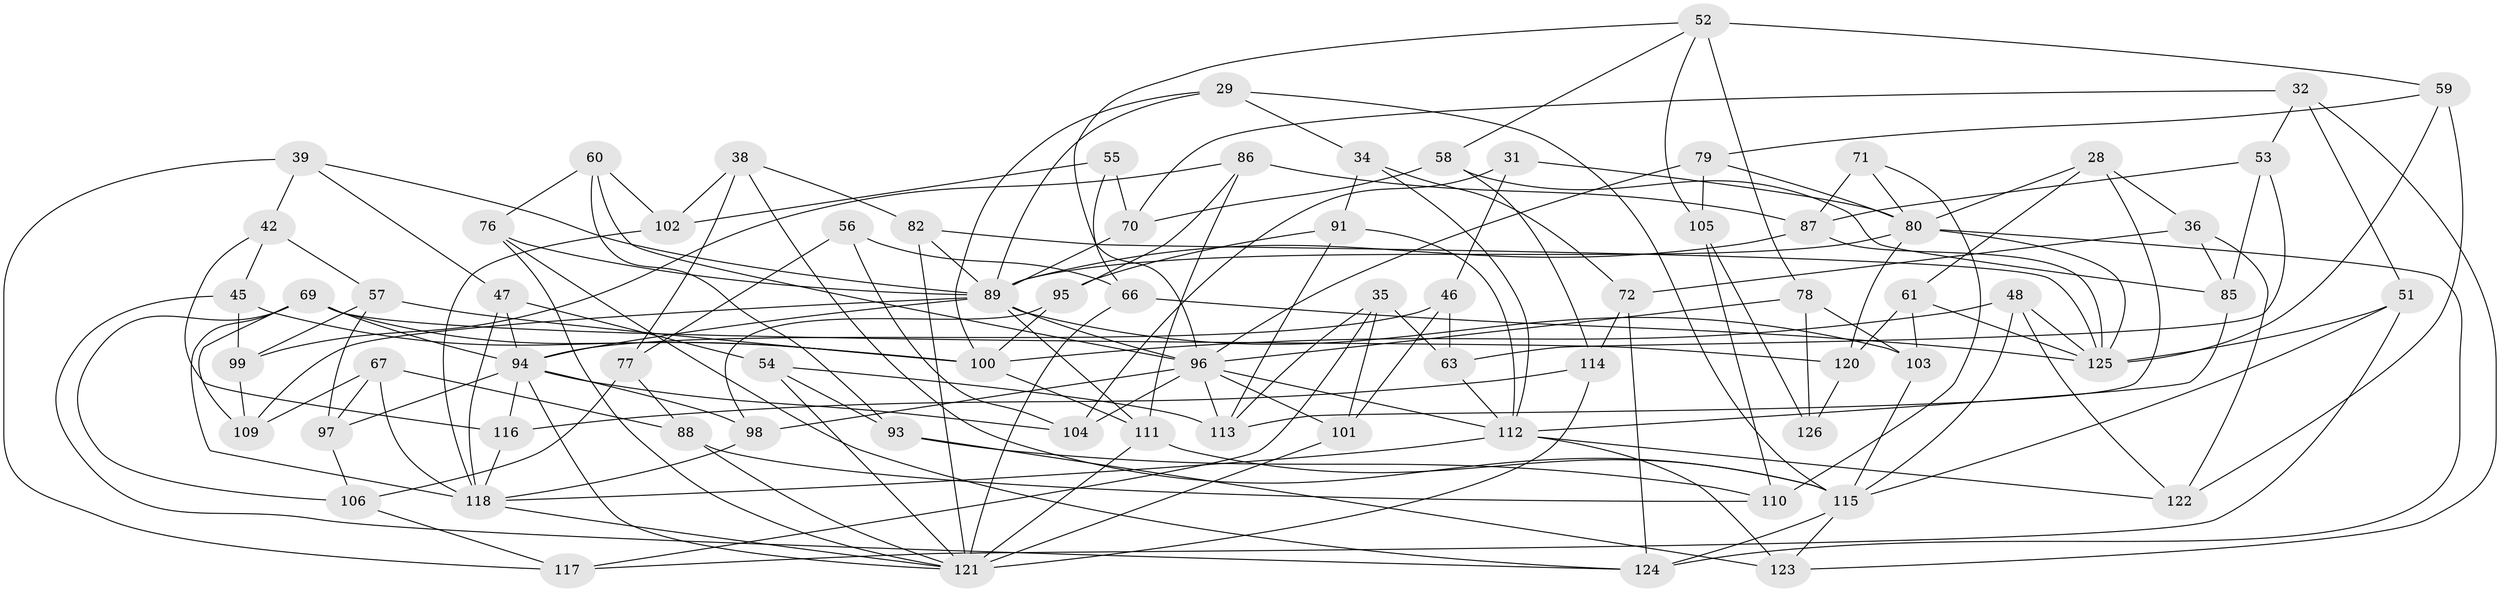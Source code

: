 // original degree distribution, {4: 1.0}
// Generated by graph-tools (version 1.1) at 2025/03/03/04/25 22:03:32]
// undirected, 75 vertices, 175 edges
graph export_dot {
graph [start="1"]
  node [color=gray90,style=filled];
  28;
  29;
  31;
  32;
  34;
  35;
  36;
  38;
  39;
  42;
  45;
  46;
  47;
  48 [super="+3"];
  51;
  52 [super="+11"];
  53;
  54;
  55;
  56;
  57;
  58;
  59 [super="+27"];
  60;
  61 [super="+40"];
  63;
  66 [super="+33"];
  67;
  69 [super="+65"];
  70;
  71;
  72;
  76;
  77;
  78 [super="+37"];
  79 [super="+24"];
  80 [super="+2+10"];
  82;
  85;
  86;
  87 [super="+49"];
  88;
  89 [super="+16+64"];
  91;
  93;
  94 [super="+41+74"];
  95;
  96 [super="+8+75+26"];
  97;
  98;
  99;
  100 [super="+43+19"];
  101;
  102;
  103 [super="+30"];
  104 [super="+92"];
  105;
  106;
  109 [super="+108"];
  110;
  111 [super="+107+62"];
  112 [super="+23+81"];
  113 [super="+83"];
  114;
  115 [super="+73"];
  116;
  117;
  118 [super="+12+20"];
  120 [super="+21"];
  121 [super="+68+90"];
  122 [super="+44"];
  123;
  124 [super="+119"];
  125 [super="+6+50"];
  126;
  28 -- 113;
  28 -- 36;
  28 -- 61;
  28 -- 80;
  29 -- 34;
  29 -- 100;
  29 -- 115;
  29 -- 89;
  31 -- 104 [weight=2];
  31 -- 46;
  31 -- 80;
  32 -- 123;
  32 -- 53;
  32 -- 51;
  32 -- 70;
  34 -- 72;
  34 -- 91;
  34 -- 112;
  35 -- 101;
  35 -- 63;
  35 -- 117;
  35 -- 113;
  36 -- 72;
  36 -- 85;
  36 -- 122;
  38 -- 77;
  38 -- 82;
  38 -- 102;
  38 -- 115;
  39 -- 117;
  39 -- 42;
  39 -- 47;
  39 -- 89;
  42 -- 45;
  42 -- 57;
  42 -- 116;
  45 -- 124;
  45 -- 99;
  45 -- 100;
  46 -- 101;
  46 -- 63;
  46 -- 94;
  47 -- 118;
  47 -- 54;
  47 -- 94;
  48 -- 100 [weight=2];
  48 -- 122 [weight=2];
  48 -- 125;
  48 -- 115;
  51 -- 117;
  51 -- 115;
  51 -- 125;
  52 -- 78 [weight=2];
  52 -- 58;
  52 -- 105;
  52 -- 59;
  52 -- 96;
  53 -- 85;
  53 -- 63;
  53 -- 87;
  54 -- 93;
  54 -- 113;
  54 -- 121;
  55 -- 102;
  55 -- 66 [weight=2];
  55 -- 70;
  56 -- 104 [weight=2];
  56 -- 77;
  56 -- 66;
  57 -- 97;
  57 -- 99;
  57 -- 100;
  58 -- 85;
  58 -- 70;
  58 -- 114;
  59 -- 79 [weight=2];
  59 -- 122 [weight=2];
  59 -- 125;
  60 -- 96;
  60 -- 93;
  60 -- 76;
  60 -- 102;
  61 -- 103;
  61 -- 125 [weight=3];
  61 -- 120;
  63 -- 112;
  66 -- 121 [weight=2];
  66 -- 125;
  67 -- 88;
  67 -- 97;
  67 -- 109;
  67 -- 118;
  69 -- 120 [weight=2];
  69 -- 100 [weight=2];
  69 -- 106;
  69 -- 109 [weight=2];
  69 -- 118;
  69 -- 94 [weight=2];
  70 -- 89;
  71 -- 87 [weight=2];
  71 -- 110;
  71 -- 80;
  72 -- 124;
  72 -- 114;
  76 -- 89;
  76 -- 124;
  76 -- 121;
  77 -- 106;
  77 -- 88;
  78 -- 103 [weight=2];
  78 -- 126;
  78 -- 96;
  79 -- 80;
  79 -- 96 [weight=2];
  79 -- 105;
  80 -- 89;
  80 -- 120;
  80 -- 124;
  80 -- 125;
  82 -- 125;
  82 -- 89;
  82 -- 121;
  85 -- 112;
  86 -- 95;
  86 -- 99;
  86 -- 87;
  86 -- 111;
  87 -- 125;
  87 -- 89;
  88 -- 110;
  88 -- 121;
  89 -- 109 [weight=2];
  89 -- 111 [weight=2];
  89 -- 103;
  89 -- 96;
  89 -- 94;
  91 -- 95;
  91 -- 113;
  91 -- 112;
  93 -- 123;
  93 -- 110;
  94 -- 121;
  94 -- 97;
  94 -- 98;
  94 -- 104;
  94 -- 116;
  95 -- 98;
  95 -- 100;
  96 -- 101;
  96 -- 98;
  96 -- 104;
  96 -- 113 [weight=2];
  96 -- 112;
  97 -- 106;
  98 -- 118;
  99 -- 109;
  100 -- 111 [weight=2];
  101 -- 121;
  102 -- 118;
  103 -- 115 [weight=2];
  105 -- 110;
  105 -- 126;
  106 -- 117;
  111 -- 121 [weight=2];
  111 -- 115;
  112 -- 122;
  112 -- 118;
  112 -- 123;
  114 -- 116;
  114 -- 121;
  115 -- 124 [weight=2];
  115 -- 123;
  116 -- 118;
  118 -- 121;
  120 -- 126 [weight=2];
}
